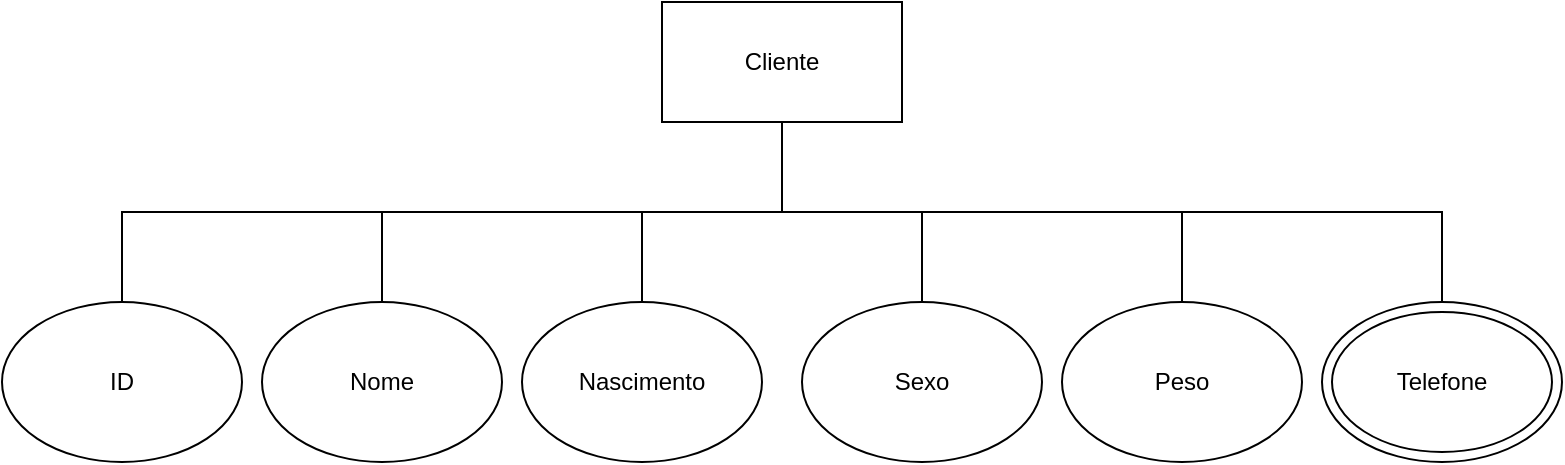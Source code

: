 <mxfile version="20.8.23" type="device" pages="5"><diagram name="Ex001" id="9VW0I-kGb7r5AC7yD5FY"><mxGraphModel dx="794" dy="470" grid="1" gridSize="10" guides="1" tooltips="1" connect="1" arrows="1" fold="1" page="1" pageScale="1" pageWidth="827" pageHeight="1169" math="0" shadow="0"><root><mxCell id="0"/><mxCell id="1" parent="0"/><mxCell id="xghLtk10281fEzT6w2ws-11" style="edgeStyle=elbowEdgeStyle;rounded=0;orthogonalLoop=1;jettySize=auto;elbow=vertical;html=1;endArrow=none;endFill=0;" parent="1" source="xghLtk10281fEzT6w2ws-2" target="xghLtk10281fEzT6w2ws-7" edge="1"><mxGeometry relative="1" as="geometry"/></mxCell><mxCell id="xghLtk10281fEzT6w2ws-12" style="edgeStyle=orthogonalEdgeStyle;rounded=0;orthogonalLoop=1;jettySize=auto;html=1;entryX=0.5;entryY=0;entryDx=0;entryDy=0;endArrow=none;endFill=0;" parent="1" source="xghLtk10281fEzT6w2ws-2" target="xghLtk10281fEzT6w2ws-8" edge="1"><mxGeometry relative="1" as="geometry"/></mxCell><mxCell id="xghLtk10281fEzT6w2ws-16" style="edgeStyle=elbowEdgeStyle;rounded=0;orthogonalLoop=1;jettySize=auto;elbow=vertical;html=1;entryX=0.5;entryY=0;entryDx=0;entryDy=0;endArrow=none;endFill=0;" parent="1" source="xghLtk10281fEzT6w2ws-2" target="xghLtk10281fEzT6w2ws-9" edge="1"><mxGeometry relative="1" as="geometry"/></mxCell><mxCell id="xghLtk10281fEzT6w2ws-17" style="edgeStyle=elbowEdgeStyle;rounded=0;orthogonalLoop=1;jettySize=auto;elbow=vertical;html=1;entryX=0.5;entryY=0;entryDx=0;entryDy=0;endArrow=none;endFill=0;" parent="1" source="xghLtk10281fEzT6w2ws-2" target="xghLtk10281fEzT6w2ws-10" edge="1"><mxGeometry relative="1" as="geometry"/></mxCell><mxCell id="xghLtk10281fEzT6w2ws-18" style="edgeStyle=elbowEdgeStyle;rounded=0;orthogonalLoop=1;jettySize=auto;elbow=vertical;html=1;entryX=0.5;entryY=0;entryDx=0;entryDy=0;endArrow=none;endFill=0;" parent="1" source="xghLtk10281fEzT6w2ws-2" target="xghLtk10281fEzT6w2ws-6" edge="1"><mxGeometry relative="1" as="geometry"/></mxCell><mxCell id="xghLtk10281fEzT6w2ws-19" style="edgeStyle=elbowEdgeStyle;rounded=0;orthogonalLoop=1;jettySize=auto;elbow=vertical;html=1;entryX=0.5;entryY=0;entryDx=0;entryDy=0;endArrow=none;endFill=0;" parent="1" source="xghLtk10281fEzT6w2ws-2" target="xghLtk10281fEzT6w2ws-5" edge="1"><mxGeometry relative="1" as="geometry"/></mxCell><mxCell id="xghLtk10281fEzT6w2ws-2" value="Cliente" style="rounded=0;whiteSpace=wrap;html=1;" parent="1" vertex="1"><mxGeometry x="370" y="140" width="120" height="60" as="geometry"/></mxCell><mxCell id="xghLtk10281fEzT6w2ws-5" value="ID" style="ellipse;whiteSpace=wrap;html=1;" parent="1" vertex="1"><mxGeometry x="40" y="290" width="120" height="80" as="geometry"/></mxCell><mxCell id="xghLtk10281fEzT6w2ws-6" value="Nome" style="ellipse;whiteSpace=wrap;html=1;" parent="1" vertex="1"><mxGeometry x="170" y="290" width="120" height="80" as="geometry"/></mxCell><mxCell id="xghLtk10281fEzT6w2ws-7" value="Nascimento" style="ellipse;whiteSpace=wrap;html=1;" parent="1" vertex="1"><mxGeometry x="300" y="290" width="120" height="80" as="geometry"/></mxCell><mxCell id="xghLtk10281fEzT6w2ws-8" value="Sexo" style="ellipse;whiteSpace=wrap;html=1;" parent="1" vertex="1"><mxGeometry x="440" y="290" width="120" height="80" as="geometry"/></mxCell><mxCell id="xghLtk10281fEzT6w2ws-9" value="Peso" style="ellipse;whiteSpace=wrap;html=1;" parent="1" vertex="1"><mxGeometry x="570" y="290" width="120" height="80" as="geometry"/></mxCell><mxCell id="xghLtk10281fEzT6w2ws-10" value="" style="ellipse;whiteSpace=wrap;html=1;" parent="1" vertex="1"><mxGeometry x="700" y="290" width="120" height="80" as="geometry"/></mxCell><mxCell id="xghLtk10281fEzT6w2ws-20" value="Telefone" style="ellipse;whiteSpace=wrap;html=1;" parent="1" vertex="1"><mxGeometry x="705" y="295" width="110" height="70" as="geometry"/></mxCell></root></mxGraphModel></diagram><diagram id="0N5pm2E7HK4QIOzmxxmf" name="Ex002"><mxGraphModel dx="2415" dy="940" grid="1" gridSize="10" guides="1" tooltips="1" connect="1" arrows="1" fold="1" page="1" pageScale="1" pageWidth="827" pageHeight="1169" math="0" shadow="0"><root><mxCell id="0"/><mxCell id="1" parent="0"/><mxCell id="buAqJATUnAt228KpVnvq-5" style="edgeStyle=elbowEdgeStyle;rounded=0;orthogonalLoop=1;jettySize=auto;elbow=vertical;html=1;entryX=1;entryY=0;entryDx=0;entryDy=0;endArrow=none;endFill=0;" edge="1" parent="1" source="buAqJATUnAt228KpVnvq-1" target="buAqJATUnAt228KpVnvq-3"><mxGeometry relative="1" as="geometry"><Array as="points"><mxPoint x="570" y="150"/><mxPoint x="560" y="160"/></Array></mxGeometry></mxCell><mxCell id="buAqJATUnAt228KpVnvq-26" style="edgeStyle=elbowEdgeStyle;rounded=0;orthogonalLoop=1;jettySize=auto;elbow=vertical;html=1;entryX=0.5;entryY=0;entryDx=0;entryDy=0;endArrow=none;endFill=0;" edge="1" parent="1" source="buAqJATUnAt228KpVnvq-1" target="buAqJATUnAt228KpVnvq-20"><mxGeometry relative="1" as="geometry"/></mxCell><mxCell id="buAqJATUnAt228KpVnvq-27" style="edgeStyle=elbowEdgeStyle;rounded=0;orthogonalLoop=1;jettySize=auto;elbow=vertical;html=1;endArrow=none;endFill=0;" edge="1" parent="1" source="buAqJATUnAt228KpVnvq-1" target="buAqJATUnAt228KpVnvq-19"><mxGeometry relative="1" as="geometry"/></mxCell><mxCell id="buAqJATUnAt228KpVnvq-28" style="edgeStyle=elbowEdgeStyle;rounded=0;orthogonalLoop=1;jettySize=auto;elbow=vertical;html=1;entryX=0.5;entryY=0;entryDx=0;entryDy=0;endArrow=none;endFill=0;" edge="1" parent="1" source="buAqJATUnAt228KpVnvq-1" target="buAqJATUnAt228KpVnvq-21"><mxGeometry relative="1" as="geometry"/></mxCell><mxCell id="buAqJATUnAt228KpVnvq-29" style="edgeStyle=elbowEdgeStyle;rounded=0;orthogonalLoop=1;jettySize=auto;elbow=vertical;html=1;entryX=0.5;entryY=0;entryDx=0;entryDy=0;endArrow=none;endFill=0;" edge="1" parent="1" source="buAqJATUnAt228KpVnvq-1" target="buAqJATUnAt228KpVnvq-22"><mxGeometry relative="1" as="geometry"/></mxCell><mxCell id="buAqJATUnAt228KpVnvq-1" value="Exercicio" style="rounded=0;whiteSpace=wrap;html=1;" vertex="1" parent="1"><mxGeometry x="840" y="120" width="120" height="60" as="geometry"/></mxCell><mxCell id="buAqJATUnAt228KpVnvq-4" style="edgeStyle=elbowEdgeStyle;rounded=0;orthogonalLoop=1;jettySize=auto;elbow=vertical;html=1;endArrow=none;endFill=0;entryX=0;entryY=0;entryDx=0;entryDy=0;" edge="1" parent="1" source="buAqJATUnAt228KpVnvq-2" target="buAqJATUnAt228KpVnvq-3"><mxGeometry relative="1" as="geometry"><Array as="points"><mxPoint x="400" y="150"/><mxPoint x="250" y="150"/></Array></mxGeometry></mxCell><mxCell id="buAqJATUnAt228KpVnvq-13" style="edgeStyle=elbowEdgeStyle;rounded=0;orthogonalLoop=1;jettySize=auto;elbow=vertical;html=1;entryX=0.5;entryY=0;entryDx=0;entryDy=0;endArrow=none;endFill=0;" edge="1" parent="1" source="buAqJATUnAt228KpVnvq-2" target="buAqJATUnAt228KpVnvq-8"><mxGeometry relative="1" as="geometry"/></mxCell><mxCell id="buAqJATUnAt228KpVnvq-14" style="edgeStyle=elbowEdgeStyle;rounded=0;orthogonalLoop=1;jettySize=auto;elbow=vertical;html=1;entryX=0.5;entryY=0;entryDx=0;entryDy=0;endArrow=none;endFill=0;" edge="1" parent="1" source="buAqJATUnAt228KpVnvq-2" target="buAqJATUnAt228KpVnvq-9"><mxGeometry relative="1" as="geometry"/></mxCell><mxCell id="buAqJATUnAt228KpVnvq-15" style="edgeStyle=elbowEdgeStyle;rounded=0;orthogonalLoop=1;jettySize=auto;elbow=vertical;html=1;entryX=0.5;entryY=0;entryDx=0;entryDy=0;endArrow=none;endFill=0;" edge="1" parent="1" source="buAqJATUnAt228KpVnvq-2" target="buAqJATUnAt228KpVnvq-10"><mxGeometry relative="1" as="geometry"/></mxCell><mxCell id="buAqJATUnAt228KpVnvq-16" style="edgeStyle=elbowEdgeStyle;rounded=0;orthogonalLoop=1;jettySize=auto;elbow=vertical;html=1;entryX=0.5;entryY=0;entryDx=0;entryDy=0;endArrow=none;endFill=0;" edge="1" parent="1" source="buAqJATUnAt228KpVnvq-2" target="buAqJATUnAt228KpVnvq-11"><mxGeometry relative="1" as="geometry"/></mxCell><mxCell id="buAqJATUnAt228KpVnvq-17" style="edgeStyle=elbowEdgeStyle;rounded=0;orthogonalLoop=1;jettySize=auto;elbow=vertical;html=1;entryX=0.5;entryY=0;entryDx=0;entryDy=0;endArrow=none;endFill=0;" edge="1" parent="1" source="buAqJATUnAt228KpVnvq-2" target="buAqJATUnAt228KpVnvq-6"><mxGeometry relative="1" as="geometry"/></mxCell><mxCell id="buAqJATUnAt228KpVnvq-18" style="edgeStyle=elbowEdgeStyle;rounded=0;orthogonalLoop=1;jettySize=auto;elbow=vertical;html=1;entryX=0.5;entryY=0;entryDx=0;entryDy=0;endArrow=none;endFill=0;" edge="1" parent="1" source="buAqJATUnAt228KpVnvq-2" target="buAqJATUnAt228KpVnvq-7"><mxGeometry relative="1" as="geometry"/></mxCell><mxCell id="buAqJATUnAt228KpVnvq-2" value="Aluno" style="rounded=0;whiteSpace=wrap;html=1;" vertex="1" parent="1"><mxGeometry x="-80" y="120" width="120" height="60" as="geometry"/></mxCell><mxCell id="buAqJATUnAt228KpVnvq-34" style="edgeStyle=elbowEdgeStyle;rounded=0;orthogonalLoop=1;jettySize=auto;elbow=vertical;html=1;entryX=0.5;entryY=0;entryDx=0;entryDy=0;endArrow=none;endFill=0;" edge="1" parent="1" source="buAqJATUnAt228KpVnvq-3" target="buAqJATUnAt228KpVnvq-30"><mxGeometry relative="1" as="geometry"/></mxCell><mxCell id="buAqJATUnAt228KpVnvq-35" style="edgeStyle=elbowEdgeStyle;rounded=0;orthogonalLoop=1;jettySize=auto;elbow=vertical;html=1;entryX=0.5;entryY=0;entryDx=0;entryDy=0;endArrow=none;endFill=0;" edge="1" parent="1" source="buAqJATUnAt228KpVnvq-3" target="buAqJATUnAt228KpVnvq-32"><mxGeometry relative="1" as="geometry"/></mxCell><mxCell id="buAqJATUnAt228KpVnvq-36" style="edgeStyle=elbowEdgeStyle;rounded=0;orthogonalLoop=1;jettySize=auto;elbow=vertical;html=1;entryX=0.5;entryY=0;entryDx=0;entryDy=0;endArrow=none;endFill=0;" edge="1" parent="1" source="buAqJATUnAt228KpVnvq-3" target="buAqJATUnAt228KpVnvq-33"><mxGeometry relative="1" as="geometry"/></mxCell><mxCell id="buAqJATUnAt228KpVnvq-37" style="edgeStyle=elbowEdgeStyle;rounded=0;orthogonalLoop=1;jettySize=auto;elbow=vertical;html=1;entryX=0.5;entryY=0;entryDx=0;entryDy=0;endArrow=none;endFill=0;" edge="1" parent="1" source="buAqJATUnAt228KpVnvq-3" target="buAqJATUnAt228KpVnvq-31"><mxGeometry relative="1" as="geometry"/></mxCell><mxCell id="buAqJATUnAt228KpVnvq-3" value="Ficha" style="rhombus;whiteSpace=wrap;html=1;" vertex="1" parent="1"><mxGeometry x="400" y="380" width="80" height="80" as="geometry"/></mxCell><mxCell id="buAqJATUnAt228KpVnvq-6" value="Nome" style="ellipse;whiteSpace=wrap;html=1;" vertex="1" parent="1"><mxGeometry x="-280" y="250" width="120" height="80" as="geometry"/></mxCell><mxCell id="buAqJATUnAt228KpVnvq-7" value="ID" style="ellipse;whiteSpace=wrap;html=1;" vertex="1" parent="1"><mxGeometry x="-410" y="250" width="120" height="80" as="geometry"/></mxCell><mxCell id="buAqJATUnAt228KpVnvq-8" value="Nascimento" style="ellipse;whiteSpace=wrap;html=1;" vertex="1" parent="1"><mxGeometry x="-150" y="250" width="120" height="80" as="geometry"/></mxCell><mxCell id="buAqJATUnAt228KpVnvq-9" value="Sexo" style="ellipse;whiteSpace=wrap;html=1;" vertex="1" parent="1"><mxGeometry x="-20" y="250" width="120" height="80" as="geometry"/></mxCell><mxCell id="buAqJATUnAt228KpVnvq-10" value="Peso" style="ellipse;whiteSpace=wrap;html=1;" vertex="1" parent="1"><mxGeometry x="110" y="250" width="120" height="80" as="geometry"/></mxCell><mxCell id="buAqJATUnAt228KpVnvq-11" value="" style="ellipse;whiteSpace=wrap;html=1;" vertex="1" parent="1"><mxGeometry x="240" y="250" width="120" height="80" as="geometry"/></mxCell><mxCell id="buAqJATUnAt228KpVnvq-12" value="Telefone" style="ellipse;whiteSpace=wrap;html=1;" vertex="1" parent="1"><mxGeometry x="245" y="255" width="110" height="70" as="geometry"/></mxCell><mxCell id="buAqJATUnAt228KpVnvq-19" value="Descricao" style="ellipse;whiteSpace=wrap;html=1;" vertex="1" parent="1"><mxGeometry x="775" y="250" width="120" height="80" as="geometry"/></mxCell><mxCell id="buAqJATUnAt228KpVnvq-20" value="ID" style="ellipse;whiteSpace=wrap;html=1;" vertex="1" parent="1"><mxGeometry x="645" y="250" width="120" height="80" as="geometry"/></mxCell><mxCell id="buAqJATUnAt228KpVnvq-21" value="Grupo muscular" style="ellipse;whiteSpace=wrap;html=1;" vertex="1" parent="1"><mxGeometry x="905" y="250" width="120" height="80" as="geometry"/></mxCell><mxCell id="buAqJATUnAt228KpVnvq-22" value="Aparelho" style="ellipse;whiteSpace=wrap;html=1;" vertex="1" parent="1"><mxGeometry x="1035" y="250" width="120" height="80" as="geometry"/></mxCell><mxCell id="buAqJATUnAt228KpVnvq-30" value="ID_Exercicio" style="ellipse;whiteSpace=wrap;html=1;" vertex="1" parent="1"><mxGeometry x="320" y="545" width="120" height="80" as="geometry"/></mxCell><mxCell id="buAqJATUnAt228KpVnvq-31" value="ID_Aluno" style="ellipse;whiteSpace=wrap;html=1;" vertex="1" parent="1"><mxGeometry x="185" y="545" width="120" height="80" as="geometry"/></mxCell><mxCell id="buAqJATUnAt228KpVnvq-32" value="Dia_semana" style="ellipse;whiteSpace=wrap;html=1;" vertex="1" parent="1"><mxGeometry x="445" y="545" width="120" height="80" as="geometry"/></mxCell><mxCell id="buAqJATUnAt228KpVnvq-33" value="Serie" style="ellipse;whiteSpace=wrap;html=1;" vertex="1" parent="1"><mxGeometry x="575" y="545" width="120" height="80" as="geometry"/></mxCell></root></mxGraphModel></diagram><diagram id="ZkPzkyRy06m7Pd1F02ym" name="Ex003"><mxGraphModel dx="2415" dy="940" grid="1" gridSize="10" guides="1" tooltips="1" connect="1" arrows="1" fold="1" page="1" pageScale="1" pageWidth="827" pageHeight="1169" math="0" shadow="0"><root><mxCell id="0"/><mxCell id="1" parent="0"/><mxCell id="qijsR3xK5Ugn5DVkxNXb-20" style="edgeStyle=elbowEdgeStyle;rounded=0;orthogonalLoop=1;jettySize=auto;elbow=vertical;html=1;endArrow=none;endFill=0;entryX=0.5;entryY=0;entryDx=0;entryDy=0;" parent="1" source="qijsR3xK5Ugn5DVkxNXb-1" target="qijsR3xK5Ugn5DVkxNXb-16" edge="1"><mxGeometry relative="1" as="geometry"><mxPoint x="520" y="240" as="targetPoint"/></mxGeometry></mxCell><mxCell id="qijsR3xK5Ugn5DVkxNXb-21" style="edgeStyle=elbowEdgeStyle;rounded=0;orthogonalLoop=1;jettySize=auto;elbow=vertical;html=1;entryX=0.5;entryY=0;entryDx=0;entryDy=0;endArrow=none;endFill=0;" parent="1" source="qijsR3xK5Ugn5DVkxNXb-1" target="qijsR3xK5Ugn5DVkxNXb-15" edge="1"><mxGeometry relative="1" as="geometry"/></mxCell><mxCell id="qijsR3xK5Ugn5DVkxNXb-22" style="edgeStyle=elbowEdgeStyle;rounded=0;orthogonalLoop=1;jettySize=auto;elbow=vertical;html=1;entryX=0.5;entryY=0;entryDx=0;entryDy=0;endArrow=none;endFill=0;" parent="1" source="qijsR3xK5Ugn5DVkxNXb-1" target="qijsR3xK5Ugn5DVkxNXb-19" edge="1"><mxGeometry relative="1" as="geometry"/></mxCell><mxCell id="qijsR3xK5Ugn5DVkxNXb-23" style="edgeStyle=elbowEdgeStyle;rounded=0;orthogonalLoop=1;jettySize=auto;elbow=vertical;html=1;entryX=0.5;entryY=0;entryDx=0;entryDy=0;endArrow=none;endFill=0;" parent="1" source="qijsR3xK5Ugn5DVkxNXb-1" target="qijsR3xK5Ugn5DVkxNXb-17" edge="1"><mxGeometry relative="1" as="geometry"/></mxCell><mxCell id="qijsR3xK5Ugn5DVkxNXb-25" style="edgeStyle=elbowEdgeStyle;rounded=0;orthogonalLoop=1;jettySize=auto;elbow=vertical;html=1;entryX=1;entryY=0;entryDx=0;entryDy=0;endArrow=none;endFill=0;" parent="1" source="qijsR3xK5Ugn5DVkxNXb-1" target="qijsR3xK5Ugn5DVkxNXb-3" edge="1"><mxGeometry relative="1" as="geometry"><Array as="points"><mxPoint x="500" y="170"/></Array></mxGeometry></mxCell><mxCell id="qijsR3xK5Ugn5DVkxNXb-1" value="Linha" style="rounded=0;whiteSpace=wrap;html=1;" parent="1" vertex="1"><mxGeometry x="650" y="140" width="120" height="60" as="geometry"/></mxCell><mxCell id="qijsR3xK5Ugn5DVkxNXb-11" style="edgeStyle=elbowEdgeStyle;rounded=0;orthogonalLoop=1;jettySize=auto;elbow=vertical;html=1;entryX=0.5;entryY=0;entryDx=0;entryDy=0;endArrow=none;endFill=0;" parent="1" source="qijsR3xK5Ugn5DVkxNXb-2" target="qijsR3xK5Ugn5DVkxNXb-5" edge="1"><mxGeometry relative="1" as="geometry"/></mxCell><mxCell id="qijsR3xK5Ugn5DVkxNXb-12" style="edgeStyle=elbowEdgeStyle;rounded=0;orthogonalLoop=1;jettySize=auto;elbow=vertical;html=1;entryX=0.5;entryY=0;entryDx=0;entryDy=0;endArrow=none;endFill=0;" parent="1" source="qijsR3xK5Ugn5DVkxNXb-2" target="qijsR3xK5Ugn5DVkxNXb-4" edge="1"><mxGeometry relative="1" as="geometry"/></mxCell><mxCell id="qijsR3xK5Ugn5DVkxNXb-13" style="edgeStyle=elbowEdgeStyle;rounded=0;orthogonalLoop=1;jettySize=auto;elbow=vertical;html=1;entryX=0.5;entryY=0;entryDx=0;entryDy=0;endArrow=none;endFill=0;" parent="1" source="qijsR3xK5Ugn5DVkxNXb-2" target="qijsR3xK5Ugn5DVkxNXb-10" edge="1"><mxGeometry relative="1" as="geometry"/></mxCell><mxCell id="qijsR3xK5Ugn5DVkxNXb-24" style="edgeStyle=elbowEdgeStyle;rounded=0;orthogonalLoop=1;jettySize=auto;elbow=vertical;html=1;entryX=0;entryY=0;entryDx=0;entryDy=0;endArrow=none;endFill=0;" parent="1" source="qijsR3xK5Ugn5DVkxNXb-2" target="qijsR3xK5Ugn5DVkxNXb-3" edge="1"><mxGeometry relative="1" as="geometry"><Array as="points"><mxPoint x="340" y="170"/></Array></mxGeometry></mxCell><mxCell id="qijsR3xK5Ugn5DVkxNXb-2" value="Motorista" style="rounded=0;whiteSpace=wrap;html=1;" parent="1" vertex="1"><mxGeometry x="120" y="140" width="120" height="60" as="geometry"/></mxCell><mxCell id="qijsR3xK5Ugn5DVkxNXb-30" style="edgeStyle=elbowEdgeStyle;rounded=0;orthogonalLoop=1;jettySize=auto;elbow=vertical;html=1;entryX=0.5;entryY=0;entryDx=0;entryDy=0;endArrow=none;endFill=0;" parent="1" source="qijsR3xK5Ugn5DVkxNXb-3" target="qijsR3xK5Ugn5DVkxNXb-27" edge="1"><mxGeometry relative="1" as="geometry"/></mxCell><mxCell id="qijsR3xK5Ugn5DVkxNXb-31" style="edgeStyle=elbowEdgeStyle;rounded=0;orthogonalLoop=1;jettySize=auto;elbow=vertical;html=1;entryX=0.5;entryY=0;entryDx=0;entryDy=0;endArrow=none;endFill=0;" parent="1" source="qijsR3xK5Ugn5DVkxNXb-3" target="qijsR3xK5Ugn5DVkxNXb-26" edge="1"><mxGeometry relative="1" as="geometry"/></mxCell><mxCell id="qijsR3xK5Ugn5DVkxNXb-3" value="Dirige" style="rhombus;whiteSpace=wrap;html=1;" parent="1" vertex="1"><mxGeometry x="374" y="440" width="80" height="80" as="geometry"/></mxCell><mxCell id="qijsR3xK5Ugn5DVkxNXb-4" value="Nome" style="ellipse;whiteSpace=wrap;html=1;" parent="1" vertex="1"><mxGeometry x="120" y="250" width="120" height="80" as="geometry"/></mxCell><mxCell id="qijsR3xK5Ugn5DVkxNXb-5" value="CPF" style="ellipse;whiteSpace=wrap;html=1;" parent="1" vertex="1"><mxGeometry x="-10" y="250" width="120" height="80" as="geometry"/></mxCell><mxCell id="qijsR3xK5Ugn5DVkxNXb-10" value="" style="ellipse;whiteSpace=wrap;html=1;" parent="1" vertex="1"><mxGeometry x="250" y="250" width="120" height="80" as="geometry"/></mxCell><mxCell id="qijsR3xK5Ugn5DVkxNXb-14" value="Telefone" style="ellipse;whiteSpace=wrap;html=1;" parent="1" vertex="1"><mxGeometry x="255" y="255" width="110" height="70" as="geometry"/></mxCell><mxCell id="qijsR3xK5Ugn5DVkxNXb-15" value="ID_Linha" style="ellipse;whiteSpace=wrap;html=1;" parent="1" vertex="1"><mxGeometry x="590" y="250" width="120" height="80" as="geometry"/></mxCell><mxCell id="qijsR3xK5Ugn5DVkxNXb-16" value="CPF_Motorista" style="ellipse;whiteSpace=wrap;html=1;" parent="1" vertex="1"><mxGeometry x="460" y="250" width="120" height="80" as="geometry"/></mxCell><mxCell id="qijsR3xK5Ugn5DVkxNXb-17" value="" style="ellipse;whiteSpace=wrap;html=1;" parent="1" vertex="1"><mxGeometry x="840" y="250" width="120" height="80" as="geometry"/></mxCell><mxCell id="qijsR3xK5Ugn5DVkxNXb-18" value="Horario" style="ellipse;whiteSpace=wrap;html=1;" parent="1" vertex="1"><mxGeometry x="845" y="255" width="110" height="70" as="geometry"/></mxCell><mxCell id="qijsR3xK5Ugn5DVkxNXb-19" value="Descricao" style="ellipse;whiteSpace=wrap;html=1;" parent="1" vertex="1"><mxGeometry x="715" y="250" width="120" height="80" as="geometry"/></mxCell><mxCell id="qijsR3xK5Ugn5DVkxNXb-26" value="ID_Linha" style="ellipse;whiteSpace=wrap;html=1;" parent="1" vertex="1"><mxGeometry x="419" y="570" width="120" height="80" as="geometry"/></mxCell><mxCell id="qijsR3xK5Ugn5DVkxNXb-27" value="CPF_Motorista" style="ellipse;whiteSpace=wrap;html=1;" parent="1" vertex="1"><mxGeometry x="289" y="570" width="120" height="80" as="geometry"/></mxCell></root></mxGraphModel></diagram><diagram id="E0ABFClM_dR8Wjn5jkwV" name="ex004"><mxGraphModel dx="1621" dy="470" grid="1" gridSize="10" guides="1" tooltips="1" connect="1" arrows="1" fold="1" page="1" pageScale="1" pageWidth="827" pageHeight="1169" math="0" shadow="0"><root><mxCell id="0"/><mxCell id="1" parent="0"/><mxCell id="G78giqD78Tgv8z_glAA4-29" style="edgeStyle=orthogonalEdgeStyle;rounded=0;orthogonalLoop=1;jettySize=auto;html=1;entryX=1;entryY=0.5;entryDx=0;entryDy=0;endArrow=none;endFill=0;" parent="1" source="G78giqD78Tgv8z_glAA4-6" target="G78giqD78Tgv8z_glAA4-27" edge="1"><mxGeometry relative="1" as="geometry"/></mxCell><mxCell id="G78giqD78Tgv8z_glAA4-35" style="edgeStyle=orthogonalEdgeStyle;rounded=0;orthogonalLoop=1;jettySize=auto;html=1;entryX=0.5;entryY=0;entryDx=0;entryDy=0;endArrow=none;endFill=0;" parent="1" source="G78giqD78Tgv8z_glAA4-6" target="G78giqD78Tgv8z_glAA4-31" edge="1"><mxGeometry relative="1" as="geometry"><Array as="points"><mxPoint x="900" y="230"/><mxPoint x="1030" y="230"/></Array></mxGeometry></mxCell><mxCell id="G78giqD78Tgv8z_glAA4-36" style="edgeStyle=orthogonalEdgeStyle;rounded=0;orthogonalLoop=1;jettySize=auto;html=1;entryX=0.5;entryY=0;entryDx=0;entryDy=0;endArrow=none;endFill=0;" parent="1" source="G78giqD78Tgv8z_glAA4-6" target="G78giqD78Tgv8z_glAA4-30" edge="1"><mxGeometry relative="1" as="geometry"><Array as="points"><mxPoint x="900" y="230"/><mxPoint x="1160" y="230"/></Array></mxGeometry></mxCell><mxCell id="G78giqD78Tgv8z_glAA4-37" style="edgeStyle=orthogonalEdgeStyle;rounded=0;orthogonalLoop=1;jettySize=auto;html=1;entryX=0.5;entryY=0;entryDx=0;entryDy=0;endArrow=none;endFill=0;" parent="1" source="G78giqD78Tgv8z_glAA4-6" target="G78giqD78Tgv8z_glAA4-34" edge="1"><mxGeometry relative="1" as="geometry"><Array as="points"><mxPoint x="900" y="230"/><mxPoint x="1285" y="230"/></Array></mxGeometry></mxCell><mxCell id="G78giqD78Tgv8z_glAA4-40" style="edgeStyle=orthogonalEdgeStyle;rounded=0;orthogonalLoop=1;jettySize=auto;html=1;entryX=0.5;entryY=0;entryDx=0;entryDy=0;endArrow=none;endFill=0;" parent="1" source="G78giqD78Tgv8z_glAA4-6" target="G78giqD78Tgv8z_glAA4-21" edge="1"><mxGeometry relative="1" as="geometry"><Array as="points"><mxPoint x="900" y="210"/><mxPoint x="900" y="210"/></Array></mxGeometry></mxCell><mxCell id="G78giqD78Tgv8z_glAA4-41" style="edgeStyle=orthogonalEdgeStyle;rounded=0;orthogonalLoop=1;jettySize=auto;html=1;entryX=0.5;entryY=0;entryDx=0;entryDy=0;endArrow=none;endFill=0;" parent="1" source="G78giqD78Tgv8z_glAA4-6" target="G78giqD78Tgv8z_glAA4-23" edge="1"><mxGeometry relative="1" as="geometry"><Array as="points"><mxPoint x="900" y="230"/><mxPoint x="775" y="230"/></Array></mxGeometry></mxCell><mxCell id="G78giqD78Tgv8z_glAA4-42" style="edgeStyle=orthogonalEdgeStyle;rounded=0;orthogonalLoop=1;jettySize=auto;html=1;entryX=0.5;entryY=0;entryDx=0;entryDy=0;endArrow=none;endFill=0;" parent="1" source="G78giqD78Tgv8z_glAA4-6" target="G78giqD78Tgv8z_glAA4-19" edge="1"><mxGeometry relative="1" as="geometry"><Array as="points"><mxPoint x="900" y="230"/><mxPoint x="650" y="230"/></Array></mxGeometry></mxCell><mxCell id="G78giqD78Tgv8z_glAA4-43" style="edgeStyle=orthogonalEdgeStyle;rounded=0;orthogonalLoop=1;jettySize=auto;html=1;entryX=0.5;entryY=0;entryDx=0;entryDy=0;endArrow=none;endFill=0;" parent="1" source="G78giqD78Tgv8z_glAA4-6" target="G78giqD78Tgv8z_glAA4-20" edge="1"><mxGeometry relative="1" as="geometry"><Array as="points"><mxPoint x="900" y="230"/><mxPoint x="520" y="230"/></Array></mxGeometry></mxCell><mxCell id="G78giqD78Tgv8z_glAA4-6" value="Parcelas" style="rounded=0;whiteSpace=wrap;html=1;" parent="1" vertex="1"><mxGeometry x="840" y="140" width="120" height="60" as="geometry"/></mxCell><mxCell id="G78giqD78Tgv8z_glAA4-28" style="edgeStyle=orthogonalEdgeStyle;rounded=0;orthogonalLoop=1;jettySize=auto;html=1;entryX=0;entryY=0.5;entryDx=0;entryDy=0;endArrow=none;endFill=0;" parent="1" source="G78giqD78Tgv8z_glAA4-11" target="G78giqD78Tgv8z_glAA4-27" edge="1"><mxGeometry relative="1" as="geometry"><mxPoint x="50" y="170" as="targetPoint"/></mxGeometry></mxCell><mxCell id="G78giqD78Tgv8z_glAA4-49" style="edgeStyle=orthogonalEdgeStyle;rounded=0;orthogonalLoop=1;jettySize=auto;html=1;entryX=0.5;entryY=0;entryDx=0;entryDy=0;endArrow=none;endFill=0;" parent="1" source="G78giqD78Tgv8z_glAA4-11" target="G78giqD78Tgv8z_glAA4-16" edge="1"><mxGeometry relative="1" as="geometry"><Array as="points"><mxPoint x="-260" y="220"/><mxPoint x="-450" y="220"/></Array></mxGeometry></mxCell><mxCell id="G78giqD78Tgv8z_glAA4-50" style="edgeStyle=orthogonalEdgeStyle;rounded=0;orthogonalLoop=1;jettySize=auto;html=1;entryX=0.5;entryY=0;entryDx=0;entryDy=0;endArrow=none;endFill=0;" parent="1" source="G78giqD78Tgv8z_glAA4-11" target="G78giqD78Tgv8z_glAA4-15" edge="1"><mxGeometry relative="1" as="geometry"/></mxCell><mxCell id="G78giqD78Tgv8z_glAA4-51" style="edgeStyle=orthogonalEdgeStyle;rounded=0;orthogonalLoop=1;jettySize=auto;html=1;entryX=0.5;entryY=0;entryDx=0;entryDy=0;endArrow=none;endFill=0;" parent="1" source="G78giqD78Tgv8z_glAA4-11" target="G78giqD78Tgv8z_glAA4-17" edge="1"><mxGeometry relative="1" as="geometry"/></mxCell><mxCell id="G78giqD78Tgv8z_glAA4-52" style="edgeStyle=orthogonalEdgeStyle;rounded=0;orthogonalLoop=1;jettySize=auto;html=1;entryX=0.5;entryY=0;entryDx=0;entryDy=0;endArrow=none;endFill=0;" parent="1" source="G78giqD78Tgv8z_glAA4-11" target="G78giqD78Tgv8z_glAA4-45" edge="1"><mxGeometry relative="1" as="geometry"><Array as="points"><mxPoint x="-260" y="220"/><mxPoint x="-60" y="220"/></Array></mxGeometry></mxCell><mxCell id="G78giqD78Tgv8z_glAA4-11" value="Cliente" style="rounded=0;whiteSpace=wrap;html=1;" parent="1" vertex="1"><mxGeometry x="-320" y="140" width="120" height="60" as="geometry"/></mxCell><mxCell id="G78giqD78Tgv8z_glAA4-15" value="Nome" style="ellipse;whiteSpace=wrap;html=1;" parent="1" vertex="1"><mxGeometry x="-380" y="250" width="120" height="80" as="geometry"/></mxCell><mxCell id="G78giqD78Tgv8z_glAA4-16" value="ID" style="ellipse;whiteSpace=wrap;html=1;" parent="1" vertex="1"><mxGeometry x="-510" y="250" width="120" height="80" as="geometry"/></mxCell><mxCell id="G78giqD78Tgv8z_glAA4-17" value="" style="ellipse;whiteSpace=wrap;html=1;" parent="1" vertex="1"><mxGeometry x="-250" y="250" width="120" height="80" as="geometry"/></mxCell><mxCell id="G78giqD78Tgv8z_glAA4-18" value="Telefone" style="ellipse;whiteSpace=wrap;html=1;" parent="1" vertex="1"><mxGeometry x="-245" y="255" width="110" height="70" as="geometry"/></mxCell><mxCell id="G78giqD78Tgv8z_glAA4-19" value="ID_Dupli" style="ellipse;whiteSpace=wrap;html=1;" parent="1" vertex="1"><mxGeometry x="590" y="250" width="120" height="80" as="geometry"/></mxCell><mxCell id="G78giqD78Tgv8z_glAA4-20" value="ID_Cliente" style="ellipse;whiteSpace=wrap;html=1;" parent="1" vertex="1"><mxGeometry x="460" y="250" width="120" height="80" as="geometry"/></mxCell><mxCell id="G78giqD78Tgv8z_glAA4-21" value="Vencimento" style="ellipse;whiteSpace=wrap;html=1;" parent="1" vertex="1"><mxGeometry x="840" y="250" width="120" height="80" as="geometry"/></mxCell><mxCell id="G78giqD78Tgv8z_glAA4-23" value="Data_Compra" style="ellipse;whiteSpace=wrap;html=1;" parent="1" vertex="1"><mxGeometry x="715" y="250" width="120" height="80" as="geometry"/></mxCell><mxCell id="G78giqD78Tgv8z_glAA4-27" value="Compra" style="rhombus;whiteSpace=wrap;html=1;" parent="1" vertex="1"><mxGeometry x="220" y="130" width="80" height="80" as="geometry"/></mxCell><mxCell id="G78giqD78Tgv8z_glAA4-30" value="Valor" style="ellipse;whiteSpace=wrap;html=1;" parent="1" vertex="1"><mxGeometry x="1100" y="250" width="120" height="80" as="geometry"/></mxCell><mxCell id="G78giqD78Tgv8z_glAA4-31" value="Pagamento" style="ellipse;whiteSpace=wrap;html=1;" parent="1" vertex="1"><mxGeometry x="970" y="250" width="120" height="80" as="geometry"/></mxCell><mxCell id="G78giqD78Tgv8z_glAA4-34" value="Diferença" style="ellipse;whiteSpace=wrap;html=1;" parent="1" vertex="1"><mxGeometry x="1225" y="250" width="120" height="80" as="geometry"/></mxCell><mxCell id="G78giqD78Tgv8z_glAA4-71" style="edgeStyle=orthogonalEdgeStyle;rounded=0;orthogonalLoop=1;jettySize=auto;html=1;entryX=0.5;entryY=0;entryDx=0;entryDy=0;endArrow=none;endFill=0;" parent="1" source="G78giqD78Tgv8z_glAA4-45" target="G78giqD78Tgv8z_glAA4-67" edge="1"><mxGeometry relative="1" as="geometry"><Array as="points"><mxPoint x="-60" y="350"/><mxPoint x="-280" y="350"/></Array></mxGeometry></mxCell><mxCell id="G78giqD78Tgv8z_glAA4-72" style="edgeStyle=orthogonalEdgeStyle;rounded=0;orthogonalLoop=1;jettySize=auto;html=1;entryX=0.5;entryY=0;entryDx=0;entryDy=0;endArrow=none;endFill=0;" parent="1" source="G78giqD78Tgv8z_glAA4-45" target="G78giqD78Tgv8z_glAA4-66" edge="1"><mxGeometry relative="1" as="geometry"/></mxCell><mxCell id="G78giqD78Tgv8z_glAA4-73" style="edgeStyle=orthogonalEdgeStyle;rounded=0;orthogonalLoop=1;jettySize=auto;html=1;entryX=0.5;entryY=0;entryDx=0;entryDy=0;endArrow=none;endFill=0;" parent="1" source="G78giqD78Tgv8z_glAA4-45" target="G78giqD78Tgv8z_glAA4-68" edge="1"><mxGeometry relative="1" as="geometry"/></mxCell><mxCell id="G78giqD78Tgv8z_glAA4-74" style="edgeStyle=orthogonalEdgeStyle;rounded=0;orthogonalLoop=1;jettySize=auto;html=1;entryX=0.5;entryY=0;entryDx=0;entryDy=0;endArrow=none;endFill=0;" parent="1" source="G78giqD78Tgv8z_glAA4-45" target="G78giqD78Tgv8z_glAA4-70" edge="1"><mxGeometry relative="1" as="geometry"><Array as="points"><mxPoint x="-60" y="350"/><mxPoint x="110" y="350"/></Array></mxGeometry></mxCell><mxCell id="G78giqD78Tgv8z_glAA4-76" style="edgeStyle=orthogonalEdgeStyle;rounded=0;orthogonalLoop=1;jettySize=auto;html=1;entryX=0.5;entryY=0;entryDx=0;entryDy=0;endArrow=none;endFill=0;" parent="1" source="G78giqD78Tgv8z_glAA4-45" target="G78giqD78Tgv8z_glAA4-75" edge="1"><mxGeometry relative="1" as="geometry"><Array as="points"><mxPoint x="-60" y="350"/><mxPoint x="240" y="350"/></Array></mxGeometry></mxCell><mxCell id="G78giqD78Tgv8z_glAA4-45" value="Endereço" style="ellipse;whiteSpace=wrap;html=1;" parent="1" vertex="1"><mxGeometry x="-120" y="250" width="120" height="80" as="geometry"/></mxCell><mxCell id="G78giqD78Tgv8z_glAA4-66" value="Complemento" style="ellipse;whiteSpace=wrap;html=1;" parent="1" vertex="1"><mxGeometry x="-210" y="410" width="120" height="80" as="geometry"/></mxCell><mxCell id="G78giqD78Tgv8z_glAA4-67" value="Num_Resid" style="ellipse;whiteSpace=wrap;html=1;" parent="1" vertex="1"><mxGeometry x="-340" y="410" width="120" height="80" as="geometry"/></mxCell><mxCell id="G78giqD78Tgv8z_glAA4-68" value="Bairro" style="ellipse;whiteSpace=wrap;html=1;" parent="1" vertex="1"><mxGeometry x="-80" y="410" width="120" height="80" as="geometry"/></mxCell><mxCell id="G78giqD78Tgv8z_glAA4-70" value="Cidade" style="ellipse;whiteSpace=wrap;html=1;" parent="1" vertex="1"><mxGeometry x="50" y="410" width="120" height="80" as="geometry"/></mxCell><mxCell id="G78giqD78Tgv8z_glAA4-75" value="UF" style="ellipse;whiteSpace=wrap;html=1;" parent="1" vertex="1"><mxGeometry x="180" y="410" width="120" height="80" as="geometry"/></mxCell></root></mxGraphModel></diagram><diagram id="oiOtdCZ3jmZ7_zSKJ7dy" name="ex005"><mxGraphModel dx="3418" dy="2213" grid="1" gridSize="10" guides="1" tooltips="1" connect="1" arrows="1" fold="1" page="1" pageScale="1" pageWidth="827" pageHeight="1169" math="0" shadow="0"><root><mxCell id="0"/><mxCell id="1" parent="0"/><mxCell id="aY9uRF4lvno_Esz-VMYb-1" style="edgeStyle=elbowEdgeStyle;rounded=0;orthogonalLoop=1;jettySize=auto;elbow=vertical;html=1;endArrow=none;endFill=0;" edge="1" parent="1" source="aY9uRF4lvno_Esz-VMYb-6" target="aY9uRF4lvno_Esz-VMYb-9"><mxGeometry relative="1" as="geometry"/></mxCell><mxCell id="aY9uRF4lvno_Esz-VMYb-2" style="edgeStyle=elbowEdgeStyle;rounded=0;orthogonalLoop=1;jettySize=auto;elbow=vertical;html=1;endArrow=none;endFill=0;" edge="1" parent="1" source="aY9uRF4lvno_Esz-VMYb-6" target="aY9uRF4lvno_Esz-VMYb-8"><mxGeometry relative="1" as="geometry"/></mxCell><mxCell id="aY9uRF4lvno_Esz-VMYb-3" style="edgeStyle=elbowEdgeStyle;rounded=0;orthogonalLoop=1;jettySize=auto;elbow=vertical;html=1;endArrow=none;endFill=0;" edge="1" parent="1" source="aY9uRF4lvno_Esz-VMYb-6" target="aY9uRF4lvno_Esz-VMYb-7"><mxGeometry relative="1" as="geometry"/></mxCell><mxCell id="aY9uRF4lvno_Esz-VMYb-4" style="edgeStyle=elbowEdgeStyle;rounded=0;orthogonalLoop=1;jettySize=auto;elbow=vertical;html=1;endArrow=none;endFill=0;" edge="1" parent="1" source="aY9uRF4lvno_Esz-VMYb-6" target="aY9uRF4lvno_Esz-VMYb-38"><mxGeometry relative="1" as="geometry"/></mxCell><mxCell id="aY9uRF4lvno_Esz-VMYb-5" style="edgeStyle=orthogonalEdgeStyle;rounded=0;orthogonalLoop=1;jettySize=auto;html=1;entryX=0;entryY=0.5;entryDx=0;entryDy=0;endArrow=none;endFill=0;elbow=vertical;" edge="1" parent="1" source="aY9uRF4lvno_Esz-VMYb-6" target="aY9uRF4lvno_Esz-VMYb-33"><mxGeometry relative="1" as="geometry"/></mxCell><mxCell id="aY9uRF4lvno_Esz-VMYb-6" value="Cliente" style="rounded=0;whiteSpace=wrap;html=1;" vertex="1" parent="1"><mxGeometry x="-1115" y="50" width="120" height="60" as="geometry"/></mxCell><mxCell id="aY9uRF4lvno_Esz-VMYb-7" value="nome" style="ellipse;whiteSpace=wrap;html=1;" vertex="1" parent="1"><mxGeometry x="-1180" y="170" width="120" height="80" as="geometry"/></mxCell><mxCell id="aY9uRF4lvno_Esz-VMYb-8" value="cpf" style="ellipse;whiteSpace=wrap;html=1;" vertex="1" parent="1"><mxGeometry x="-1310" y="170" width="120" height="80" as="geometry"/></mxCell><mxCell id="aY9uRF4lvno_Esz-VMYb-9" value="&lt;u&gt;id&lt;/u&gt;" style="ellipse;whiteSpace=wrap;html=1;" vertex="1" parent="1"><mxGeometry x="-1440" y="170" width="120" height="80" as="geometry"/></mxCell><mxCell id="aY9uRF4lvno_Esz-VMYb-10" value="telefone" style="ellipse;shape=doubleEllipse;margin=3;whiteSpace=wrap;html=1;align=center;" vertex="1" parent="1"><mxGeometry x="-910" y="270" width="120" height="80" as="geometry"/></mxCell><mxCell id="aY9uRF4lvno_Esz-VMYb-11" value="cep" style="ellipse;whiteSpace=wrap;html=1;" vertex="1" parent="1"><mxGeometry x="-1320" y="270" width="120" height="80" as="geometry"/></mxCell><mxCell id="aY9uRF4lvno_Esz-VMYb-12" value="num_residencia" style="ellipse;whiteSpace=wrap;html=1;" vertex="1" parent="1"><mxGeometry x="-1180" y="270" width="120" height="80" as="geometry"/></mxCell><mxCell id="aY9uRF4lvno_Esz-VMYb-13" value="complemento" style="ellipse;whiteSpace=wrap;html=1;" vertex="1" parent="1"><mxGeometry x="-1050" y="270" width="120" height="80" as="geometry"/></mxCell><mxCell id="aY9uRF4lvno_Esz-VMYb-14" style="edgeStyle=elbowEdgeStyle;rounded=0;orthogonalLoop=1;jettySize=auto;elbow=vertical;html=1;endArrow=none;endFill=0;" edge="1" parent="1" source="aY9uRF4lvno_Esz-VMYb-18" target="aY9uRF4lvno_Esz-VMYb-21"><mxGeometry relative="1" as="geometry"/></mxCell><mxCell id="aY9uRF4lvno_Esz-VMYb-15" style="edgeStyle=elbowEdgeStyle;rounded=0;orthogonalLoop=1;jettySize=auto;elbow=vertical;html=1;endArrow=none;endFill=0;" edge="1" parent="1" source="aY9uRF4lvno_Esz-VMYb-18" target="aY9uRF4lvno_Esz-VMYb-19"><mxGeometry relative="1" as="geometry"/></mxCell><mxCell id="aY9uRF4lvno_Esz-VMYb-16" style="edgeStyle=elbowEdgeStyle;rounded=0;orthogonalLoop=1;jettySize=auto;elbow=vertical;html=1;endArrow=none;endFill=0;" edge="1" parent="1" source="aY9uRF4lvno_Esz-VMYb-18" target="aY9uRF4lvno_Esz-VMYb-20"><mxGeometry relative="1" as="geometry"/></mxCell><mxCell id="aY9uRF4lvno_Esz-VMYb-17" style="edgeStyle=orthogonalEdgeStyle;rounded=0;orthogonalLoop=1;jettySize=auto;html=1;entryX=1;entryY=0.5;entryDx=0;entryDy=0;endArrow=none;endFill=0;elbow=vertical;" edge="1" parent="1" source="aY9uRF4lvno_Esz-VMYb-18" target="aY9uRF4lvno_Esz-VMYb-33"><mxGeometry relative="1" as="geometry"/></mxCell><mxCell id="aY9uRF4lvno_Esz-VMYb-18" value="Produto" style="rounded=0;whiteSpace=wrap;html=1;" vertex="1" parent="1"><mxGeometry x="-150" y="50" width="120" height="60" as="geometry"/></mxCell><mxCell id="aY9uRF4lvno_Esz-VMYb-19" value="preco_unitário" style="ellipse;whiteSpace=wrap;html=1;" vertex="1" parent="1"><mxGeometry x="-20" y="170" width="120" height="80" as="geometry"/></mxCell><mxCell id="aY9uRF4lvno_Esz-VMYb-20" value="nome" style="ellipse;whiteSpace=wrap;html=1;" vertex="1" parent="1"><mxGeometry x="-150" y="170" width="120" height="80" as="geometry"/></mxCell><mxCell id="aY9uRF4lvno_Esz-VMYb-21" value="&lt;u&gt;id&lt;/u&gt;" style="ellipse;whiteSpace=wrap;html=1;" vertex="1" parent="1"><mxGeometry x="-280" y="170" width="120" height="80" as="geometry"/></mxCell><mxCell id="aY9uRF4lvno_Esz-VMYb-22" style="edgeStyle=orthogonalEdgeStyle;rounded=0;orthogonalLoop=1;jettySize=auto;html=1;endArrow=none;endFill=0;elbow=vertical;entryX=0.5;entryY=1;entryDx=0;entryDy=0;" edge="1" parent="1" source="aY9uRF4lvno_Esz-VMYb-33" target="aY9uRF4lvno_Esz-VMYb-42"><mxGeometry relative="1" as="geometry"><mxPoint x="-510" y="140" as="targetPoint"/></mxGeometry></mxCell><mxCell id="aY9uRF4lvno_Esz-VMYb-23" style="edgeStyle=elbowEdgeStyle;rounded=0;orthogonalLoop=1;jettySize=auto;elbow=vertical;html=1;endArrow=none;endFill=0;" edge="1" parent="1" source="aY9uRF4lvno_Esz-VMYb-33" target="aY9uRF4lvno_Esz-VMYb-48"><mxGeometry relative="1" as="geometry"/></mxCell><mxCell id="aY9uRF4lvno_Esz-VMYb-24" style="edgeStyle=elbowEdgeStyle;rounded=0;orthogonalLoop=1;jettySize=auto;elbow=vertical;html=1;endArrow=none;endFill=0;" edge="1" parent="1" source="aY9uRF4lvno_Esz-VMYb-33" target="aY9uRF4lvno_Esz-VMYb-47"><mxGeometry relative="1" as="geometry"/></mxCell><mxCell id="aY9uRF4lvno_Esz-VMYb-25" style="edgeStyle=elbowEdgeStyle;rounded=0;orthogonalLoop=1;jettySize=auto;elbow=vertical;html=1;endArrow=none;endFill=0;" edge="1" parent="1" source="aY9uRF4lvno_Esz-VMYb-33" target="aY9uRF4lvno_Esz-VMYb-46"><mxGeometry relative="1" as="geometry"/></mxCell><mxCell id="aY9uRF4lvno_Esz-VMYb-26" style="edgeStyle=elbowEdgeStyle;rounded=0;orthogonalLoop=1;jettySize=auto;elbow=vertical;html=1;endArrow=none;endFill=0;" edge="1" parent="1" source="aY9uRF4lvno_Esz-VMYb-33" target="aY9uRF4lvno_Esz-VMYb-51"><mxGeometry relative="1" as="geometry"/></mxCell><mxCell id="aY9uRF4lvno_Esz-VMYb-27" style="edgeStyle=elbowEdgeStyle;rounded=0;orthogonalLoop=1;jettySize=auto;elbow=vertical;html=1;endArrow=none;endFill=0;" edge="1" parent="1" source="aY9uRF4lvno_Esz-VMYb-33" target="aY9uRF4lvno_Esz-VMYb-50"><mxGeometry relative="1" as="geometry"/></mxCell><mxCell id="aY9uRF4lvno_Esz-VMYb-28" style="edgeStyle=elbowEdgeStyle;rounded=0;orthogonalLoop=1;jettySize=auto;elbow=vertical;html=1;endArrow=none;endFill=0;" edge="1" parent="1" source="aY9uRF4lvno_Esz-VMYb-33" target="aY9uRF4lvno_Esz-VMYb-49"><mxGeometry relative="1" as="geometry"/></mxCell><mxCell id="aY9uRF4lvno_Esz-VMYb-29" style="edgeStyle=elbowEdgeStyle;rounded=0;orthogonalLoop=1;jettySize=auto;elbow=vertical;html=1;endArrow=none;endFill=0;" edge="1" parent="1" source="aY9uRF4lvno_Esz-VMYb-33" target="aY9uRF4lvno_Esz-VMYb-54"><mxGeometry relative="1" as="geometry"/></mxCell><mxCell id="aY9uRF4lvno_Esz-VMYb-30" style="edgeStyle=elbowEdgeStyle;rounded=0;orthogonalLoop=1;jettySize=auto;elbow=vertical;html=1;endArrow=none;endFill=0;" edge="1" parent="1" source="aY9uRF4lvno_Esz-VMYb-33" target="aY9uRF4lvno_Esz-VMYb-53"><mxGeometry relative="1" as="geometry"/></mxCell><mxCell id="aY9uRF4lvno_Esz-VMYb-31" style="edgeStyle=elbowEdgeStyle;rounded=0;orthogonalLoop=1;jettySize=auto;elbow=vertical;html=1;endArrow=none;endFill=0;" edge="1" parent="1" source="aY9uRF4lvno_Esz-VMYb-33" target="aY9uRF4lvno_Esz-VMYb-52"><mxGeometry relative="1" as="geometry"/></mxCell><mxCell id="aY9uRF4lvno_Esz-VMYb-32" style="edgeStyle=elbowEdgeStyle;rounded=0;orthogonalLoop=1;jettySize=auto;elbow=vertical;html=1;endArrow=none;endFill=0;" edge="1" parent="1" source="aY9uRF4lvno_Esz-VMYb-33" target="aY9uRF4lvno_Esz-VMYb-55"><mxGeometry relative="1" as="geometry"/></mxCell><mxCell id="aY9uRF4lvno_Esz-VMYb-33" value="Pedido" style="rhombus;whiteSpace=wrap;html=1;" vertex="1" parent="1"><mxGeometry x="-550" y="270" width="80" height="80" as="geometry"/></mxCell><mxCell id="aY9uRF4lvno_Esz-VMYb-34" style="edgeStyle=elbowEdgeStyle;rounded=0;orthogonalLoop=1;jettySize=auto;elbow=vertical;html=1;exitX=0.5;exitY=1;exitDx=0;exitDy=0;endArrow=none;endFill=0;" edge="1" parent="1" source="aY9uRF4lvno_Esz-VMYb-38" target="aY9uRF4lvno_Esz-VMYb-13"><mxGeometry relative="1" as="geometry"/></mxCell><mxCell id="aY9uRF4lvno_Esz-VMYb-35" style="edgeStyle=elbowEdgeStyle;rounded=0;orthogonalLoop=1;jettySize=auto;elbow=vertical;html=1;endArrow=none;endFill=0;" edge="1" parent="1" source="aY9uRF4lvno_Esz-VMYb-38" target="aY9uRF4lvno_Esz-VMYb-10"><mxGeometry relative="1" as="geometry"/></mxCell><mxCell id="aY9uRF4lvno_Esz-VMYb-36" style="edgeStyle=elbowEdgeStyle;rounded=0;orthogonalLoop=1;jettySize=auto;elbow=vertical;html=1;exitX=0.5;exitY=1;exitDx=0;exitDy=0;entryX=0.5;entryY=0;entryDx=0;entryDy=0;endArrow=none;endFill=0;" edge="1" parent="1" source="aY9uRF4lvno_Esz-VMYb-38" target="aY9uRF4lvno_Esz-VMYb-12"><mxGeometry relative="1" as="geometry"/></mxCell><mxCell id="aY9uRF4lvno_Esz-VMYb-37" style="edgeStyle=elbowEdgeStyle;rounded=0;orthogonalLoop=1;jettySize=auto;elbow=vertical;html=1;exitX=0.5;exitY=1;exitDx=0;exitDy=0;endArrow=none;endFill=0;" edge="1" parent="1" source="aY9uRF4lvno_Esz-VMYb-38" target="aY9uRF4lvno_Esz-VMYb-11"><mxGeometry relative="1" as="geometry"/></mxCell><mxCell id="aY9uRF4lvno_Esz-VMYb-38" value="endereço" style="ellipse;whiteSpace=wrap;html=1;" vertex="1" parent="1"><mxGeometry x="-1050" y="170" width="120" height="80" as="geometry"/></mxCell><mxCell id="aY9uRF4lvno_Esz-VMYb-39" style="edgeStyle=orthogonalEdgeStyle;rounded=0;orthogonalLoop=1;jettySize=auto;html=1;entryX=0.5;entryY=1;entryDx=0;entryDy=0;endArrow=none;endFill=0;elbow=vertical;" edge="1" parent="1" source="aY9uRF4lvno_Esz-VMYb-42" target="aY9uRF4lvno_Esz-VMYb-44"><mxGeometry relative="1" as="geometry"/></mxCell><mxCell id="aY9uRF4lvno_Esz-VMYb-40" style="edgeStyle=elbowEdgeStyle;rounded=0;orthogonalLoop=1;jettySize=auto;elbow=vertical;html=1;endArrow=none;endFill=0;" edge="1" parent="1" source="aY9uRF4lvno_Esz-VMYb-42" target="aY9uRF4lvno_Esz-VMYb-45"><mxGeometry relative="1" as="geometry"/></mxCell><mxCell id="aY9uRF4lvno_Esz-VMYb-41" style="edgeStyle=elbowEdgeStyle;rounded=0;orthogonalLoop=1;jettySize=auto;elbow=vertical;html=1;endArrow=none;endFill=0;" edge="1" parent="1" source="aY9uRF4lvno_Esz-VMYb-42" target="aY9uRF4lvno_Esz-VMYb-43"><mxGeometry relative="1" as="geometry"/></mxCell><mxCell id="aY9uRF4lvno_Esz-VMYb-42" value="Entregador" style="rounded=0;whiteSpace=wrap;html=1;" vertex="1" parent="1"><mxGeometry x="-570" y="60" width="120" height="60" as="geometry"/></mxCell><mxCell id="aY9uRF4lvno_Esz-VMYb-43" value="veículo" style="ellipse;whiteSpace=wrap;html=1;" vertex="1" parent="1"><mxGeometry x="-440" y="-70" width="120" height="80" as="geometry"/></mxCell><mxCell id="aY9uRF4lvno_Esz-VMYb-44" value="nome" style="ellipse;whiteSpace=wrap;html=1;" vertex="1" parent="1"><mxGeometry x="-570" y="-70" width="120" height="80" as="geometry"/></mxCell><mxCell id="aY9uRF4lvno_Esz-VMYb-45" value="&lt;u&gt;id&lt;/u&gt;" style="ellipse;whiteSpace=wrap;html=1;" vertex="1" parent="1"><mxGeometry x="-700" y="-70" width="120" height="80" as="geometry"/></mxCell><mxCell id="aY9uRF4lvno_Esz-VMYb-46" value="hora_pedido" style="ellipse;whiteSpace=wrap;html=1;" vertex="1" parent="1"><mxGeometry x="-620" y="400" width="120" height="80" as="geometry"/></mxCell><mxCell id="aY9uRF4lvno_Esz-VMYb-47" value="data_pedido" style="ellipse;whiteSpace=wrap;html=1;" vertex="1" parent="1"><mxGeometry x="-750" y="400" width="120" height="80" as="geometry"/></mxCell><mxCell id="aY9uRF4lvno_Esz-VMYb-48" value="&lt;u&gt;id&lt;/u&gt;" style="ellipse;whiteSpace=wrap;html=1;" vertex="1" parent="1"><mxGeometry x="-880" y="400" width="120" height="80" as="geometry"/></mxCell><mxCell id="aY9uRF4lvno_Esz-VMYb-49" value="&lt;u&gt;id_cliente&lt;/u&gt;" style="ellipse;whiteSpace=wrap;html=1;" vertex="1" parent="1"><mxGeometry x="-230" y="400" width="120" height="80" as="geometry"/></mxCell><mxCell id="aY9uRF4lvno_Esz-VMYb-50" value="hora_fim" style="ellipse;whiteSpace=wrap;html=1;" vertex="1" parent="1"><mxGeometry x="-360" y="400" width="120" height="80" as="geometry"/></mxCell><mxCell id="aY9uRF4lvno_Esz-VMYb-51" value="hora_entrega" style="ellipse;whiteSpace=wrap;html=1;" vertex="1" parent="1"><mxGeometry x="-490" y="400" width="120" height="80" as="geometry"/></mxCell><mxCell id="aY9uRF4lvno_Esz-VMYb-52" value="quandtidade" style="ellipse;whiteSpace=wrap;html=1;" vertex="1" parent="1"><mxGeometry x="160" y="400" width="120" height="80" as="geometry"/></mxCell><mxCell id="aY9uRF4lvno_Esz-VMYb-53" value="&lt;u&gt;id_produto&lt;/u&gt;" style="ellipse;whiteSpace=wrap;html=1;" vertex="1" parent="1"><mxGeometry x="30" y="400" width="120" height="80" as="geometry"/></mxCell><mxCell id="aY9uRF4lvno_Esz-VMYb-54" value="&lt;u&gt;id_entregador&lt;/u&gt;" style="ellipse;whiteSpace=wrap;html=1;" vertex="1" parent="1"><mxGeometry x="-100" y="400" width="120" height="80" as="geometry"/></mxCell><mxCell id="aY9uRF4lvno_Esz-VMYb-55" value="sub_total" style="ellipse;whiteSpace=wrap;html=1;dashed=1;" vertex="1" parent="1"><mxGeometry x="294" y="400" width="120" height="80" as="geometry"/></mxCell></root></mxGraphModel></diagram></mxfile>